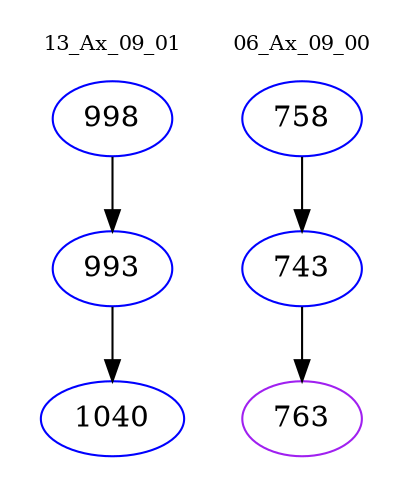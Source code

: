 digraph{
subgraph cluster_0 {
color = white
label = "13_Ax_09_01";
fontsize=10;
T0_998 [label="998", color="blue"]
T0_998 -> T0_993 [color="black"]
T0_993 [label="993", color="blue"]
T0_993 -> T0_1040 [color="black"]
T0_1040 [label="1040", color="blue"]
}
subgraph cluster_1 {
color = white
label = "06_Ax_09_00";
fontsize=10;
T1_758 [label="758", color="blue"]
T1_758 -> T1_743 [color="black"]
T1_743 [label="743", color="blue"]
T1_743 -> T1_763 [color="black"]
T1_763 [label="763", color="purple"]
}
}
